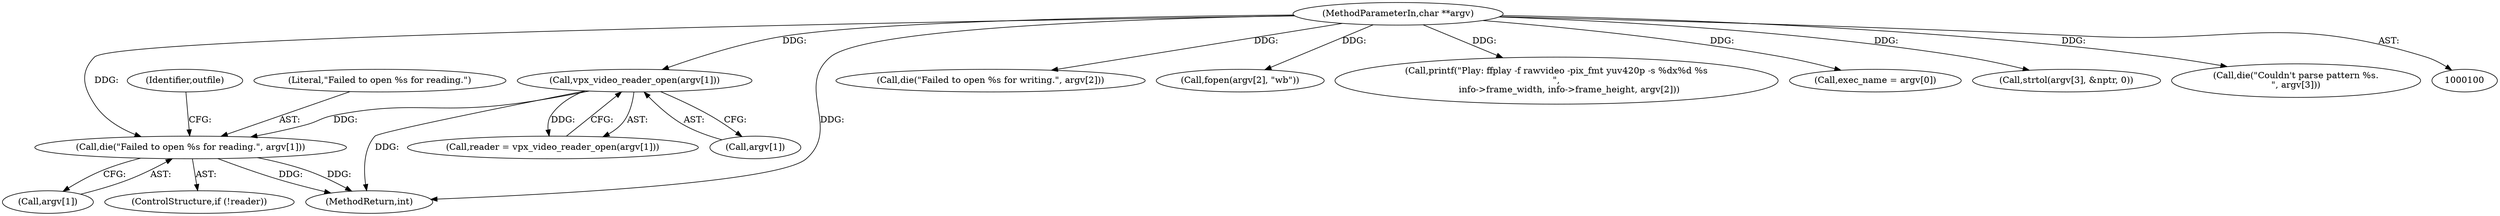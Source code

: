digraph "0_Android_5a9753fca56f0eeb9f61e342b2fccffc364f9426_1@pointer" {
"1000161" [label="(Call,die(\"Failed to open %s for reading.\", argv[1]))"];
"1000154" [label="(Call,vpx_video_reader_open(argv[1]))"];
"1000102" [label="(MethodParameterIn,char **argv)"];
"1000169" [label="(Identifier,outfile)"];
"1000161" [label="(Call,die(\"Failed to open %s for reading.\", argv[1]))"];
"1000175" [label="(Call,die(\"Failed to open %s for writing.\", argv[2]))"];
"1000170" [label="(Call,fopen(argv[2], \"wb\"))"];
"1000356" [label="(Call,printf(\"Play: ffplay -f rawvideo -pix_fmt yuv420p -s %dx%d %s\n\",\n         info->frame_width, info->frame_height, argv[2]))"];
"1000155" [label="(Call,argv[1])"];
"1000158" [label="(ControlStructure,if (!reader))"];
"1000102" [label="(MethodParameterIn,char **argv)"];
"1000141" [label="(Call,exec_name = argv[0])"];
"1000162" [label="(Literal,\"Failed to open %s for reading.\")"];
"1000152" [label="(Call,reader = vpx_video_reader_open(argv[1]))"];
"1000163" [label="(Call,argv[1])"];
"1000154" [label="(Call,vpx_video_reader_open(argv[1]))"];
"1000373" [label="(MethodReturn,int)"];
"1000182" [label="(Call,strtol(argv[3], &nptr, 0))"];
"1000219" [label="(Call,die(\"Couldn't parse pattern %s.\n\", argv[3]))"];
"1000161" -> "1000158"  [label="AST: "];
"1000161" -> "1000163"  [label="CFG: "];
"1000162" -> "1000161"  [label="AST: "];
"1000163" -> "1000161"  [label="AST: "];
"1000169" -> "1000161"  [label="CFG: "];
"1000161" -> "1000373"  [label="DDG: "];
"1000161" -> "1000373"  [label="DDG: "];
"1000154" -> "1000161"  [label="DDG: "];
"1000102" -> "1000161"  [label="DDG: "];
"1000154" -> "1000152"  [label="AST: "];
"1000154" -> "1000155"  [label="CFG: "];
"1000155" -> "1000154"  [label="AST: "];
"1000152" -> "1000154"  [label="CFG: "];
"1000154" -> "1000373"  [label="DDG: "];
"1000154" -> "1000152"  [label="DDG: "];
"1000102" -> "1000154"  [label="DDG: "];
"1000102" -> "1000100"  [label="AST: "];
"1000102" -> "1000373"  [label="DDG: "];
"1000102" -> "1000141"  [label="DDG: "];
"1000102" -> "1000170"  [label="DDG: "];
"1000102" -> "1000175"  [label="DDG: "];
"1000102" -> "1000182"  [label="DDG: "];
"1000102" -> "1000219"  [label="DDG: "];
"1000102" -> "1000356"  [label="DDG: "];
}
